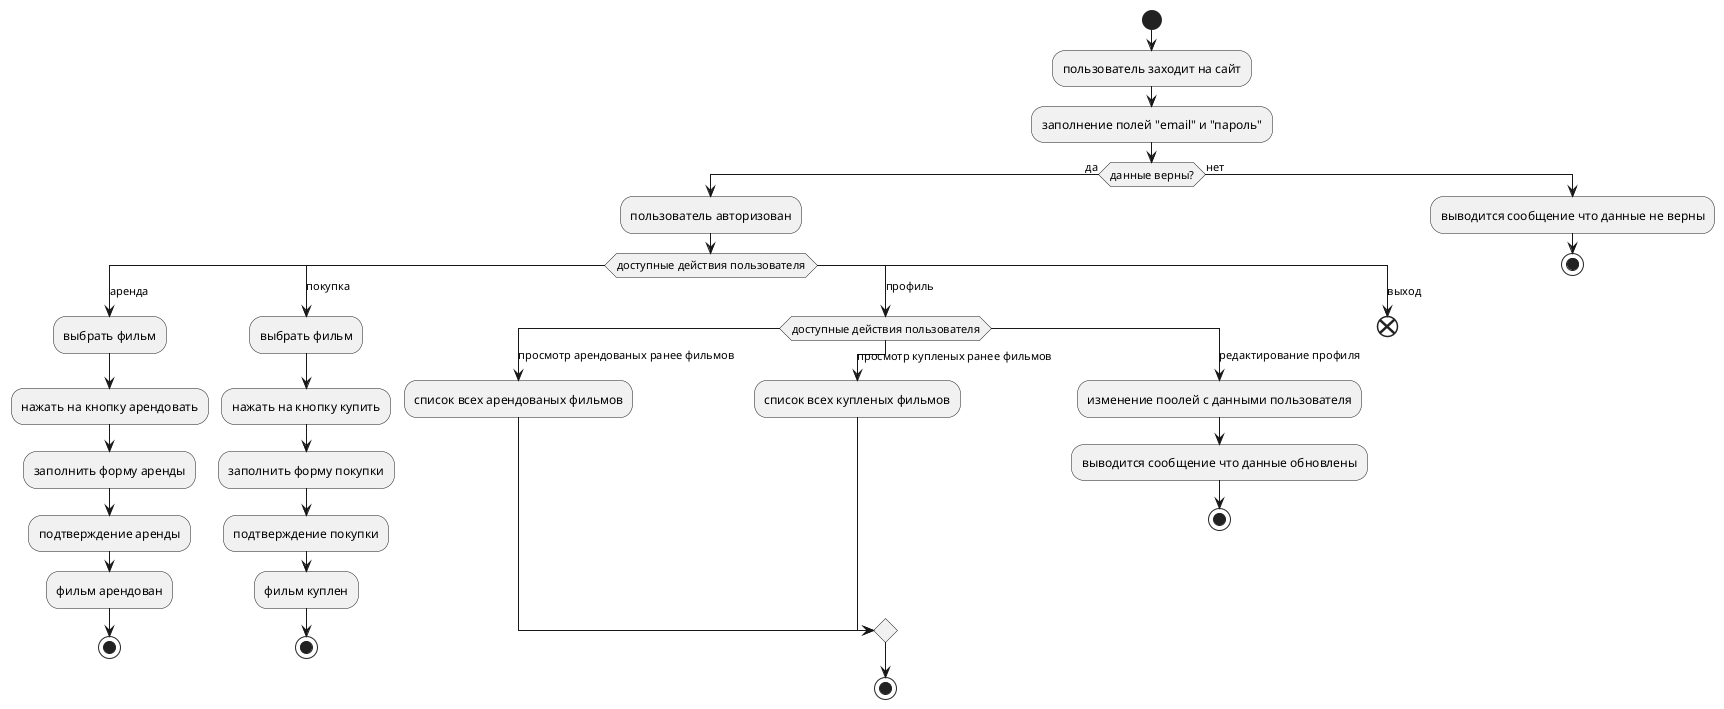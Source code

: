 @startuml
    start
        :пользователь заходит на сайт;
        :заполнение полей "email" и "пароль";
        if(данные верны?) then (да)
            :пользователь авторизован;
            switch (доступные действия пользователя)
                case(аренда)
                    :выбрать фильм;
                    :нажать на кнопку арендовать;
                    :заполнить форму аренды;
                    :подтверждение аренды;
                    :фильм арендован;
                    stop
                case(покупка)
                    :выбрать фильм;
                    :нажать на кнопку купить;
                    :заполнить форму покупки;
                    :подтверждение покупки;
                    :фильм куплен;
                    stop
                case(профиль)
                    switch(доступные действия пользователя)
                        case(просмотр арендованых ранее фильмов)
                            :список всех арендованых фильмов;
                        case(просмотр купленых ранее фильмов)
                            :список всех купленых фильмов;
                        case(редактирование профиля)
                            :изменение поолей с данными пользователя;
                            :выводится сообщение что данные обновлены;
                            stop 
                    endswitch
                    stop
                case(выход)
                    end
            endswitch
        else (нет)
            :выводится сообщение что данные не верны; 
            stop   
        endif
@enduml